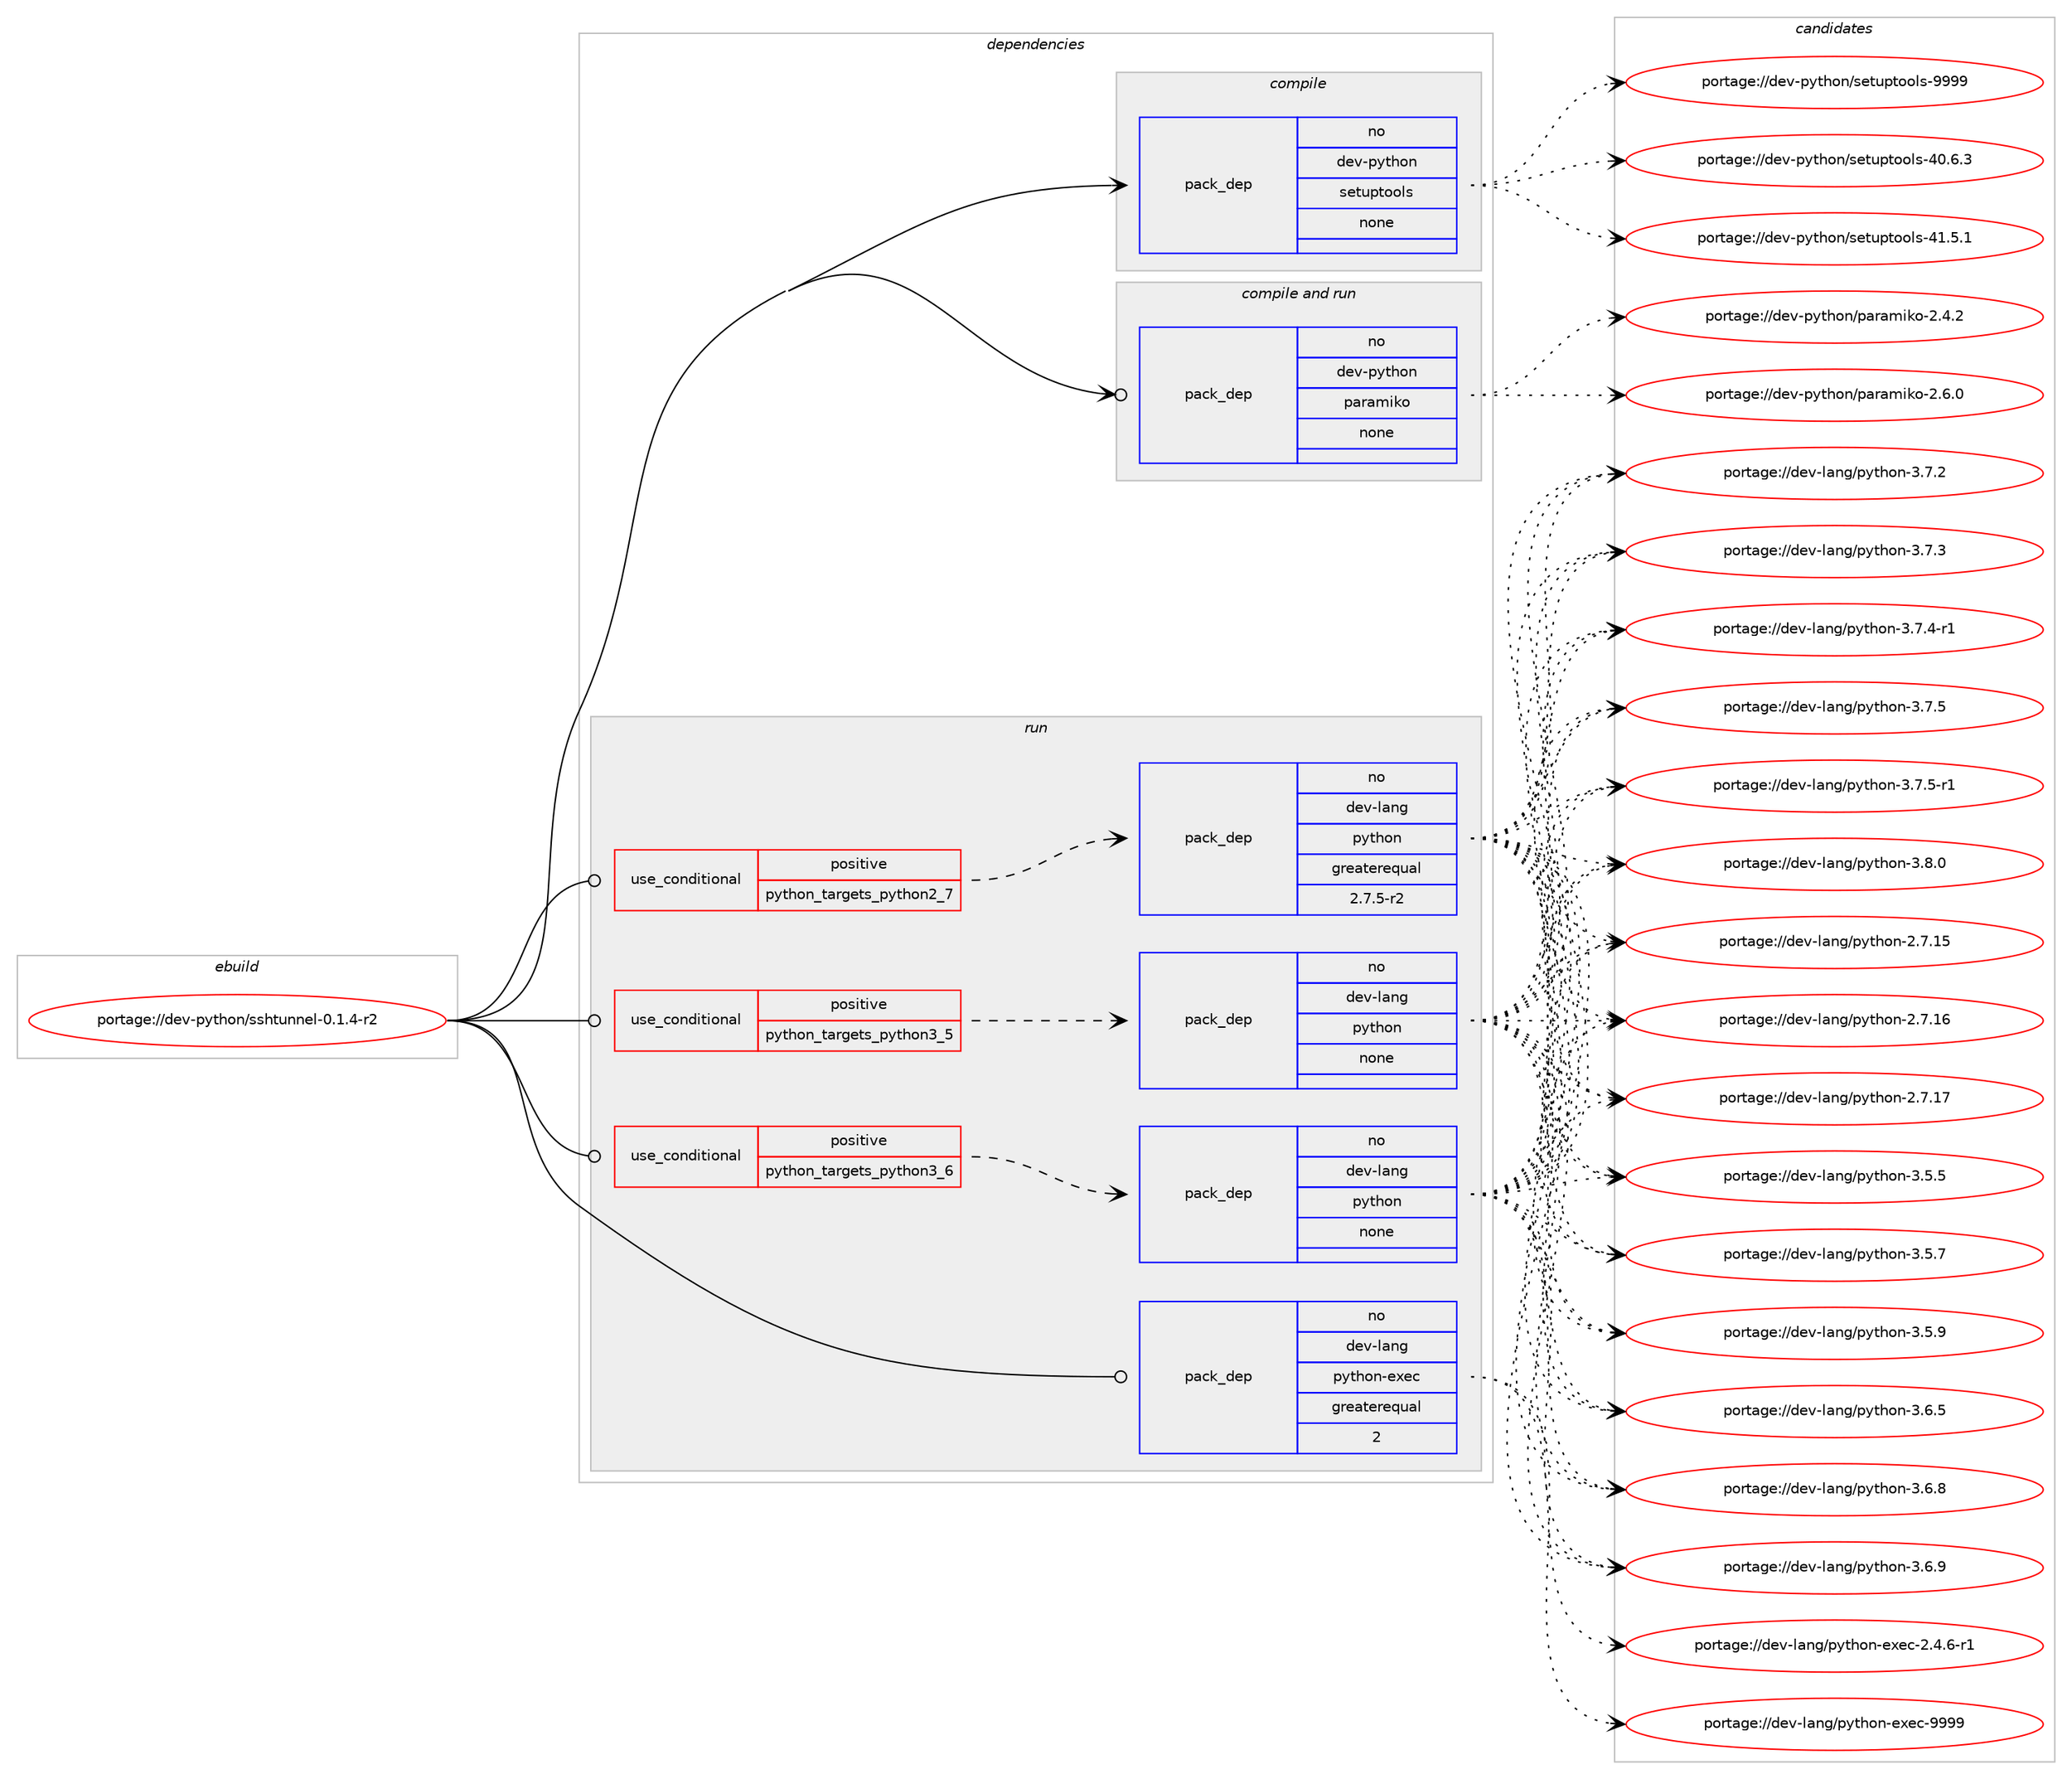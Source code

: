 digraph prolog {

# *************
# Graph options
# *************

newrank=true;
concentrate=true;
compound=true;
graph [rankdir=LR,fontname=Helvetica,fontsize=10,ranksep=1.5];#, ranksep=2.5, nodesep=0.2];
edge  [arrowhead=vee];
node  [fontname=Helvetica,fontsize=10];

# **********
# The ebuild
# **********

subgraph cluster_leftcol {
color=gray;
rank=same;
label=<<i>ebuild</i>>;
id [label="portage://dev-python/sshtunnel-0.1.4-r2", color=red, width=4, href="../dev-python/sshtunnel-0.1.4-r2.svg"];
}

# ****************
# The dependencies
# ****************

subgraph cluster_midcol {
color=gray;
label=<<i>dependencies</i>>;
subgraph cluster_compile {
fillcolor="#eeeeee";
style=filled;
label=<<i>compile</i>>;
subgraph pack131446 {
dependency174065 [label=<<TABLE BORDER="0" CELLBORDER="1" CELLSPACING="0" CELLPADDING="4" WIDTH="220"><TR><TD ROWSPAN="6" CELLPADDING="30">pack_dep</TD></TR><TR><TD WIDTH="110">no</TD></TR><TR><TD>dev-python</TD></TR><TR><TD>setuptools</TD></TR><TR><TD>none</TD></TR><TR><TD></TD></TR></TABLE>>, shape=none, color=blue];
}
id:e -> dependency174065:w [weight=20,style="solid",arrowhead="vee"];
}
subgraph cluster_compileandrun {
fillcolor="#eeeeee";
style=filled;
label=<<i>compile and run</i>>;
subgraph pack131447 {
dependency174066 [label=<<TABLE BORDER="0" CELLBORDER="1" CELLSPACING="0" CELLPADDING="4" WIDTH="220"><TR><TD ROWSPAN="6" CELLPADDING="30">pack_dep</TD></TR><TR><TD WIDTH="110">no</TD></TR><TR><TD>dev-python</TD></TR><TR><TD>paramiko</TD></TR><TR><TD>none</TD></TR><TR><TD></TD></TR></TABLE>>, shape=none, color=blue];
}
id:e -> dependency174066:w [weight=20,style="solid",arrowhead="odotvee"];
}
subgraph cluster_run {
fillcolor="#eeeeee";
style=filled;
label=<<i>run</i>>;
subgraph cond39216 {
dependency174067 [label=<<TABLE BORDER="0" CELLBORDER="1" CELLSPACING="0" CELLPADDING="4"><TR><TD ROWSPAN="3" CELLPADDING="10">use_conditional</TD></TR><TR><TD>positive</TD></TR><TR><TD>python_targets_python2_7</TD></TR></TABLE>>, shape=none, color=red];
subgraph pack131448 {
dependency174068 [label=<<TABLE BORDER="0" CELLBORDER="1" CELLSPACING="0" CELLPADDING="4" WIDTH="220"><TR><TD ROWSPAN="6" CELLPADDING="30">pack_dep</TD></TR><TR><TD WIDTH="110">no</TD></TR><TR><TD>dev-lang</TD></TR><TR><TD>python</TD></TR><TR><TD>greaterequal</TD></TR><TR><TD>2.7.5-r2</TD></TR></TABLE>>, shape=none, color=blue];
}
dependency174067:e -> dependency174068:w [weight=20,style="dashed",arrowhead="vee"];
}
id:e -> dependency174067:w [weight=20,style="solid",arrowhead="odot"];
subgraph cond39217 {
dependency174069 [label=<<TABLE BORDER="0" CELLBORDER="1" CELLSPACING="0" CELLPADDING="4"><TR><TD ROWSPAN="3" CELLPADDING="10">use_conditional</TD></TR><TR><TD>positive</TD></TR><TR><TD>python_targets_python3_5</TD></TR></TABLE>>, shape=none, color=red];
subgraph pack131449 {
dependency174070 [label=<<TABLE BORDER="0" CELLBORDER="1" CELLSPACING="0" CELLPADDING="4" WIDTH="220"><TR><TD ROWSPAN="6" CELLPADDING="30">pack_dep</TD></TR><TR><TD WIDTH="110">no</TD></TR><TR><TD>dev-lang</TD></TR><TR><TD>python</TD></TR><TR><TD>none</TD></TR><TR><TD></TD></TR></TABLE>>, shape=none, color=blue];
}
dependency174069:e -> dependency174070:w [weight=20,style="dashed",arrowhead="vee"];
}
id:e -> dependency174069:w [weight=20,style="solid",arrowhead="odot"];
subgraph cond39218 {
dependency174071 [label=<<TABLE BORDER="0" CELLBORDER="1" CELLSPACING="0" CELLPADDING="4"><TR><TD ROWSPAN="3" CELLPADDING="10">use_conditional</TD></TR><TR><TD>positive</TD></TR><TR><TD>python_targets_python3_6</TD></TR></TABLE>>, shape=none, color=red];
subgraph pack131450 {
dependency174072 [label=<<TABLE BORDER="0" CELLBORDER="1" CELLSPACING="0" CELLPADDING="4" WIDTH="220"><TR><TD ROWSPAN="6" CELLPADDING="30">pack_dep</TD></TR><TR><TD WIDTH="110">no</TD></TR><TR><TD>dev-lang</TD></TR><TR><TD>python</TD></TR><TR><TD>none</TD></TR><TR><TD></TD></TR></TABLE>>, shape=none, color=blue];
}
dependency174071:e -> dependency174072:w [weight=20,style="dashed",arrowhead="vee"];
}
id:e -> dependency174071:w [weight=20,style="solid",arrowhead="odot"];
subgraph pack131451 {
dependency174073 [label=<<TABLE BORDER="0" CELLBORDER="1" CELLSPACING="0" CELLPADDING="4" WIDTH="220"><TR><TD ROWSPAN="6" CELLPADDING="30">pack_dep</TD></TR><TR><TD WIDTH="110">no</TD></TR><TR><TD>dev-lang</TD></TR><TR><TD>python-exec</TD></TR><TR><TD>greaterequal</TD></TR><TR><TD>2</TD></TR></TABLE>>, shape=none, color=blue];
}
id:e -> dependency174073:w [weight=20,style="solid",arrowhead="odot"];
}
}

# **************
# The candidates
# **************

subgraph cluster_choices {
rank=same;
color=gray;
label=<<i>candidates</i>>;

subgraph choice131446 {
color=black;
nodesep=1;
choiceportage100101118451121211161041111104711510111611711211611111110811545524846544651 [label="portage://dev-python/setuptools-40.6.3", color=red, width=4,href="../dev-python/setuptools-40.6.3.svg"];
choiceportage100101118451121211161041111104711510111611711211611111110811545524946534649 [label="portage://dev-python/setuptools-41.5.1", color=red, width=4,href="../dev-python/setuptools-41.5.1.svg"];
choiceportage10010111845112121116104111110471151011161171121161111111081154557575757 [label="portage://dev-python/setuptools-9999", color=red, width=4,href="../dev-python/setuptools-9999.svg"];
dependency174065:e -> choiceportage100101118451121211161041111104711510111611711211611111110811545524846544651:w [style=dotted,weight="100"];
dependency174065:e -> choiceportage100101118451121211161041111104711510111611711211611111110811545524946534649:w [style=dotted,weight="100"];
dependency174065:e -> choiceportage10010111845112121116104111110471151011161171121161111111081154557575757:w [style=dotted,weight="100"];
}
subgraph choice131447 {
color=black;
nodesep=1;
choiceportage10010111845112121116104111110471129711497109105107111455046524650 [label="portage://dev-python/paramiko-2.4.2", color=red, width=4,href="../dev-python/paramiko-2.4.2.svg"];
choiceportage10010111845112121116104111110471129711497109105107111455046544648 [label="portage://dev-python/paramiko-2.6.0", color=red, width=4,href="../dev-python/paramiko-2.6.0.svg"];
dependency174066:e -> choiceportage10010111845112121116104111110471129711497109105107111455046524650:w [style=dotted,weight="100"];
dependency174066:e -> choiceportage10010111845112121116104111110471129711497109105107111455046544648:w [style=dotted,weight="100"];
}
subgraph choice131448 {
color=black;
nodesep=1;
choiceportage10010111845108971101034711212111610411111045504655464953 [label="portage://dev-lang/python-2.7.15", color=red, width=4,href="../dev-lang/python-2.7.15.svg"];
choiceportage10010111845108971101034711212111610411111045504655464954 [label="portage://dev-lang/python-2.7.16", color=red, width=4,href="../dev-lang/python-2.7.16.svg"];
choiceportage10010111845108971101034711212111610411111045504655464955 [label="portage://dev-lang/python-2.7.17", color=red, width=4,href="../dev-lang/python-2.7.17.svg"];
choiceportage100101118451089711010347112121116104111110455146534653 [label="portage://dev-lang/python-3.5.5", color=red, width=4,href="../dev-lang/python-3.5.5.svg"];
choiceportage100101118451089711010347112121116104111110455146534655 [label="portage://dev-lang/python-3.5.7", color=red, width=4,href="../dev-lang/python-3.5.7.svg"];
choiceportage100101118451089711010347112121116104111110455146534657 [label="portage://dev-lang/python-3.5.9", color=red, width=4,href="../dev-lang/python-3.5.9.svg"];
choiceportage100101118451089711010347112121116104111110455146544653 [label="portage://dev-lang/python-3.6.5", color=red, width=4,href="../dev-lang/python-3.6.5.svg"];
choiceportage100101118451089711010347112121116104111110455146544656 [label="portage://dev-lang/python-3.6.8", color=red, width=4,href="../dev-lang/python-3.6.8.svg"];
choiceportage100101118451089711010347112121116104111110455146544657 [label="portage://dev-lang/python-3.6.9", color=red, width=4,href="../dev-lang/python-3.6.9.svg"];
choiceportage100101118451089711010347112121116104111110455146554650 [label="portage://dev-lang/python-3.7.2", color=red, width=4,href="../dev-lang/python-3.7.2.svg"];
choiceportage100101118451089711010347112121116104111110455146554651 [label="portage://dev-lang/python-3.7.3", color=red, width=4,href="../dev-lang/python-3.7.3.svg"];
choiceportage1001011184510897110103471121211161041111104551465546524511449 [label="portage://dev-lang/python-3.7.4-r1", color=red, width=4,href="../dev-lang/python-3.7.4-r1.svg"];
choiceportage100101118451089711010347112121116104111110455146554653 [label="portage://dev-lang/python-3.7.5", color=red, width=4,href="../dev-lang/python-3.7.5.svg"];
choiceportage1001011184510897110103471121211161041111104551465546534511449 [label="portage://dev-lang/python-3.7.5-r1", color=red, width=4,href="../dev-lang/python-3.7.5-r1.svg"];
choiceportage100101118451089711010347112121116104111110455146564648 [label="portage://dev-lang/python-3.8.0", color=red, width=4,href="../dev-lang/python-3.8.0.svg"];
dependency174068:e -> choiceportage10010111845108971101034711212111610411111045504655464953:w [style=dotted,weight="100"];
dependency174068:e -> choiceportage10010111845108971101034711212111610411111045504655464954:w [style=dotted,weight="100"];
dependency174068:e -> choiceportage10010111845108971101034711212111610411111045504655464955:w [style=dotted,weight="100"];
dependency174068:e -> choiceportage100101118451089711010347112121116104111110455146534653:w [style=dotted,weight="100"];
dependency174068:e -> choiceportage100101118451089711010347112121116104111110455146534655:w [style=dotted,weight="100"];
dependency174068:e -> choiceportage100101118451089711010347112121116104111110455146534657:w [style=dotted,weight="100"];
dependency174068:e -> choiceportage100101118451089711010347112121116104111110455146544653:w [style=dotted,weight="100"];
dependency174068:e -> choiceportage100101118451089711010347112121116104111110455146544656:w [style=dotted,weight="100"];
dependency174068:e -> choiceportage100101118451089711010347112121116104111110455146544657:w [style=dotted,weight="100"];
dependency174068:e -> choiceportage100101118451089711010347112121116104111110455146554650:w [style=dotted,weight="100"];
dependency174068:e -> choiceportage100101118451089711010347112121116104111110455146554651:w [style=dotted,weight="100"];
dependency174068:e -> choiceportage1001011184510897110103471121211161041111104551465546524511449:w [style=dotted,weight="100"];
dependency174068:e -> choiceportage100101118451089711010347112121116104111110455146554653:w [style=dotted,weight="100"];
dependency174068:e -> choiceportage1001011184510897110103471121211161041111104551465546534511449:w [style=dotted,weight="100"];
dependency174068:e -> choiceportage100101118451089711010347112121116104111110455146564648:w [style=dotted,weight="100"];
}
subgraph choice131449 {
color=black;
nodesep=1;
choiceportage10010111845108971101034711212111610411111045504655464953 [label="portage://dev-lang/python-2.7.15", color=red, width=4,href="../dev-lang/python-2.7.15.svg"];
choiceportage10010111845108971101034711212111610411111045504655464954 [label="portage://dev-lang/python-2.7.16", color=red, width=4,href="../dev-lang/python-2.7.16.svg"];
choiceportage10010111845108971101034711212111610411111045504655464955 [label="portage://dev-lang/python-2.7.17", color=red, width=4,href="../dev-lang/python-2.7.17.svg"];
choiceportage100101118451089711010347112121116104111110455146534653 [label="portage://dev-lang/python-3.5.5", color=red, width=4,href="../dev-lang/python-3.5.5.svg"];
choiceportage100101118451089711010347112121116104111110455146534655 [label="portage://dev-lang/python-3.5.7", color=red, width=4,href="../dev-lang/python-3.5.7.svg"];
choiceportage100101118451089711010347112121116104111110455146534657 [label="portage://dev-lang/python-3.5.9", color=red, width=4,href="../dev-lang/python-3.5.9.svg"];
choiceportage100101118451089711010347112121116104111110455146544653 [label="portage://dev-lang/python-3.6.5", color=red, width=4,href="../dev-lang/python-3.6.5.svg"];
choiceportage100101118451089711010347112121116104111110455146544656 [label="portage://dev-lang/python-3.6.8", color=red, width=4,href="../dev-lang/python-3.6.8.svg"];
choiceportage100101118451089711010347112121116104111110455146544657 [label="portage://dev-lang/python-3.6.9", color=red, width=4,href="../dev-lang/python-3.6.9.svg"];
choiceportage100101118451089711010347112121116104111110455146554650 [label="portage://dev-lang/python-3.7.2", color=red, width=4,href="../dev-lang/python-3.7.2.svg"];
choiceportage100101118451089711010347112121116104111110455146554651 [label="portage://dev-lang/python-3.7.3", color=red, width=4,href="../dev-lang/python-3.7.3.svg"];
choiceportage1001011184510897110103471121211161041111104551465546524511449 [label="portage://dev-lang/python-3.7.4-r1", color=red, width=4,href="../dev-lang/python-3.7.4-r1.svg"];
choiceportage100101118451089711010347112121116104111110455146554653 [label="portage://dev-lang/python-3.7.5", color=red, width=4,href="../dev-lang/python-3.7.5.svg"];
choiceportage1001011184510897110103471121211161041111104551465546534511449 [label="portage://dev-lang/python-3.7.5-r1", color=red, width=4,href="../dev-lang/python-3.7.5-r1.svg"];
choiceportage100101118451089711010347112121116104111110455146564648 [label="portage://dev-lang/python-3.8.0", color=red, width=4,href="../dev-lang/python-3.8.0.svg"];
dependency174070:e -> choiceportage10010111845108971101034711212111610411111045504655464953:w [style=dotted,weight="100"];
dependency174070:e -> choiceportage10010111845108971101034711212111610411111045504655464954:w [style=dotted,weight="100"];
dependency174070:e -> choiceportage10010111845108971101034711212111610411111045504655464955:w [style=dotted,weight="100"];
dependency174070:e -> choiceportage100101118451089711010347112121116104111110455146534653:w [style=dotted,weight="100"];
dependency174070:e -> choiceportage100101118451089711010347112121116104111110455146534655:w [style=dotted,weight="100"];
dependency174070:e -> choiceportage100101118451089711010347112121116104111110455146534657:w [style=dotted,weight="100"];
dependency174070:e -> choiceportage100101118451089711010347112121116104111110455146544653:w [style=dotted,weight="100"];
dependency174070:e -> choiceportage100101118451089711010347112121116104111110455146544656:w [style=dotted,weight="100"];
dependency174070:e -> choiceportage100101118451089711010347112121116104111110455146544657:w [style=dotted,weight="100"];
dependency174070:e -> choiceportage100101118451089711010347112121116104111110455146554650:w [style=dotted,weight="100"];
dependency174070:e -> choiceportage100101118451089711010347112121116104111110455146554651:w [style=dotted,weight="100"];
dependency174070:e -> choiceportage1001011184510897110103471121211161041111104551465546524511449:w [style=dotted,weight="100"];
dependency174070:e -> choiceportage100101118451089711010347112121116104111110455146554653:w [style=dotted,weight="100"];
dependency174070:e -> choiceportage1001011184510897110103471121211161041111104551465546534511449:w [style=dotted,weight="100"];
dependency174070:e -> choiceportage100101118451089711010347112121116104111110455146564648:w [style=dotted,weight="100"];
}
subgraph choice131450 {
color=black;
nodesep=1;
choiceportage10010111845108971101034711212111610411111045504655464953 [label="portage://dev-lang/python-2.7.15", color=red, width=4,href="../dev-lang/python-2.7.15.svg"];
choiceportage10010111845108971101034711212111610411111045504655464954 [label="portage://dev-lang/python-2.7.16", color=red, width=4,href="../dev-lang/python-2.7.16.svg"];
choiceportage10010111845108971101034711212111610411111045504655464955 [label="portage://dev-lang/python-2.7.17", color=red, width=4,href="../dev-lang/python-2.7.17.svg"];
choiceportage100101118451089711010347112121116104111110455146534653 [label="portage://dev-lang/python-3.5.5", color=red, width=4,href="../dev-lang/python-3.5.5.svg"];
choiceportage100101118451089711010347112121116104111110455146534655 [label="portage://dev-lang/python-3.5.7", color=red, width=4,href="../dev-lang/python-3.5.7.svg"];
choiceportage100101118451089711010347112121116104111110455146534657 [label="portage://dev-lang/python-3.5.9", color=red, width=4,href="../dev-lang/python-3.5.9.svg"];
choiceportage100101118451089711010347112121116104111110455146544653 [label="portage://dev-lang/python-3.6.5", color=red, width=4,href="../dev-lang/python-3.6.5.svg"];
choiceportage100101118451089711010347112121116104111110455146544656 [label="portage://dev-lang/python-3.6.8", color=red, width=4,href="../dev-lang/python-3.6.8.svg"];
choiceportage100101118451089711010347112121116104111110455146544657 [label="portage://dev-lang/python-3.6.9", color=red, width=4,href="../dev-lang/python-3.6.9.svg"];
choiceportage100101118451089711010347112121116104111110455146554650 [label="portage://dev-lang/python-3.7.2", color=red, width=4,href="../dev-lang/python-3.7.2.svg"];
choiceportage100101118451089711010347112121116104111110455146554651 [label="portage://dev-lang/python-3.7.3", color=red, width=4,href="../dev-lang/python-3.7.3.svg"];
choiceportage1001011184510897110103471121211161041111104551465546524511449 [label="portage://dev-lang/python-3.7.4-r1", color=red, width=4,href="../dev-lang/python-3.7.4-r1.svg"];
choiceportage100101118451089711010347112121116104111110455146554653 [label="portage://dev-lang/python-3.7.5", color=red, width=4,href="../dev-lang/python-3.7.5.svg"];
choiceportage1001011184510897110103471121211161041111104551465546534511449 [label="portage://dev-lang/python-3.7.5-r1", color=red, width=4,href="../dev-lang/python-3.7.5-r1.svg"];
choiceportage100101118451089711010347112121116104111110455146564648 [label="portage://dev-lang/python-3.8.0", color=red, width=4,href="../dev-lang/python-3.8.0.svg"];
dependency174072:e -> choiceportage10010111845108971101034711212111610411111045504655464953:w [style=dotted,weight="100"];
dependency174072:e -> choiceportage10010111845108971101034711212111610411111045504655464954:w [style=dotted,weight="100"];
dependency174072:e -> choiceportage10010111845108971101034711212111610411111045504655464955:w [style=dotted,weight="100"];
dependency174072:e -> choiceportage100101118451089711010347112121116104111110455146534653:w [style=dotted,weight="100"];
dependency174072:e -> choiceportage100101118451089711010347112121116104111110455146534655:w [style=dotted,weight="100"];
dependency174072:e -> choiceportage100101118451089711010347112121116104111110455146534657:w [style=dotted,weight="100"];
dependency174072:e -> choiceportage100101118451089711010347112121116104111110455146544653:w [style=dotted,weight="100"];
dependency174072:e -> choiceportage100101118451089711010347112121116104111110455146544656:w [style=dotted,weight="100"];
dependency174072:e -> choiceportage100101118451089711010347112121116104111110455146544657:w [style=dotted,weight="100"];
dependency174072:e -> choiceportage100101118451089711010347112121116104111110455146554650:w [style=dotted,weight="100"];
dependency174072:e -> choiceportage100101118451089711010347112121116104111110455146554651:w [style=dotted,weight="100"];
dependency174072:e -> choiceportage1001011184510897110103471121211161041111104551465546524511449:w [style=dotted,weight="100"];
dependency174072:e -> choiceportage100101118451089711010347112121116104111110455146554653:w [style=dotted,weight="100"];
dependency174072:e -> choiceportage1001011184510897110103471121211161041111104551465546534511449:w [style=dotted,weight="100"];
dependency174072:e -> choiceportage100101118451089711010347112121116104111110455146564648:w [style=dotted,weight="100"];
}
subgraph choice131451 {
color=black;
nodesep=1;
choiceportage10010111845108971101034711212111610411111045101120101994550465246544511449 [label="portage://dev-lang/python-exec-2.4.6-r1", color=red, width=4,href="../dev-lang/python-exec-2.4.6-r1.svg"];
choiceportage10010111845108971101034711212111610411111045101120101994557575757 [label="portage://dev-lang/python-exec-9999", color=red, width=4,href="../dev-lang/python-exec-9999.svg"];
dependency174073:e -> choiceportage10010111845108971101034711212111610411111045101120101994550465246544511449:w [style=dotted,weight="100"];
dependency174073:e -> choiceportage10010111845108971101034711212111610411111045101120101994557575757:w [style=dotted,weight="100"];
}
}

}
